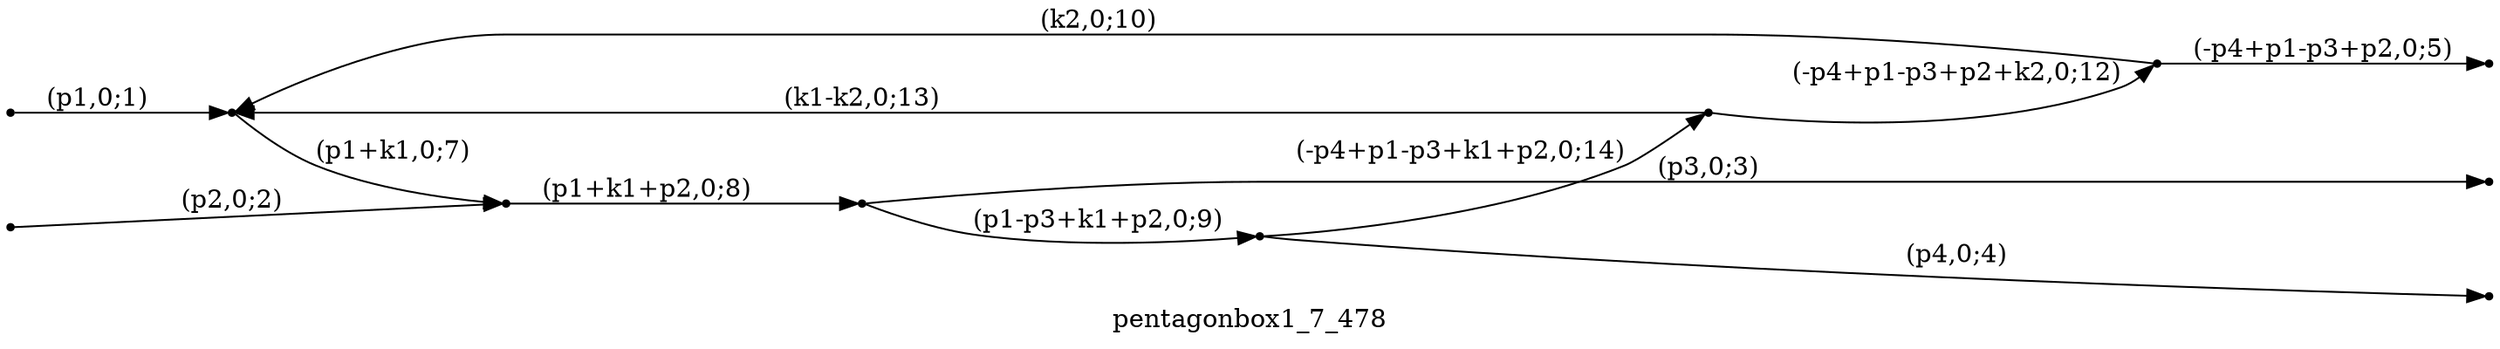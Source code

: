 digraph pentagonbox1_7_478 {
  label="pentagonbox1_7_478";
  rankdir="LR";
  subgraph edges {
    -1 -> 5 [label="(p1,0;1)"];
    -2 -> 1 [label="(p2,0;2)"];
    2 -> -3 [label="(p3,0;3)"];
    6 -> -4 [label="(p4,0;4)"];
    3 -> -5 [label="(-p4+p1-p3+p2,0;5)"];
    5 -> 1 [label="(p1+k1,0;7)"];
    1 -> 2 [label="(p1+k1+p2,0;8)"];
    2 -> 6 [label="(p1-p3+k1+p2,0;9)"];
    3 -> 5 [label="(k2,0;10)"];
    4 -> 3 [label="(-p4+p1-p3+p2+k2,0;12)"];
    4 -> 5 [label="(k1-k2,0;13)"];
    6 -> 4 [label="(-p4+p1-p3+k1+p2,0;14)"];
  }
  subgraph incoming { rank="source"; -1; -2; }
  subgraph outgoing { rank="sink"; -3; -4; -5; }
-5 [shape=point];
-4 [shape=point];
-3 [shape=point];
-2 [shape=point];
-1 [shape=point];
1 [shape=point];
2 [shape=point];
3 [shape=point];
4 [shape=point];
5 [shape=point];
6 [shape=point];
}

